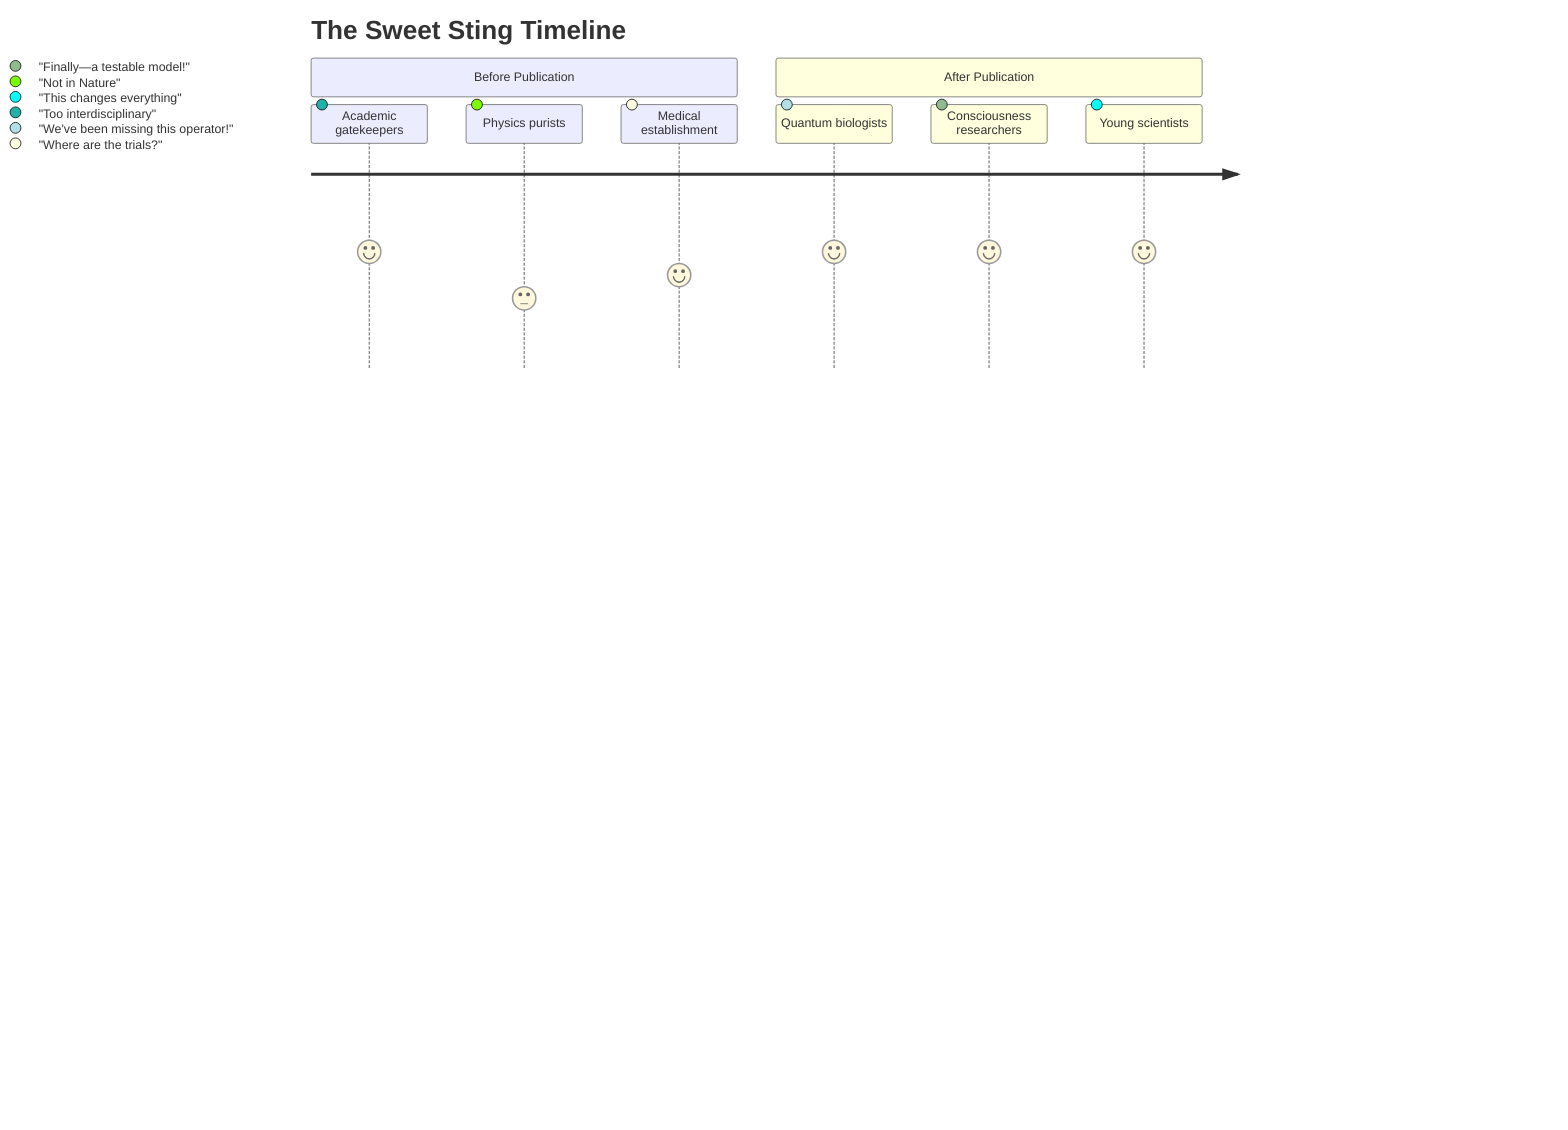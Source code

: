 journey
    title The Sweet Sting Timeline
    section Before Publication
      Academic gatekeepers: 5: "Too interdisciplinary"
      Physics purists: 3: "Not in Nature"
      Medical establishment: 4: "Where are the trials?"
    section After Publication
      Quantum biologists: 5: "We've been missing this operator!"
      Consciousness researchers: 5: "Finally—a testable model!"
      Young scientists: 5: "This changes everything"